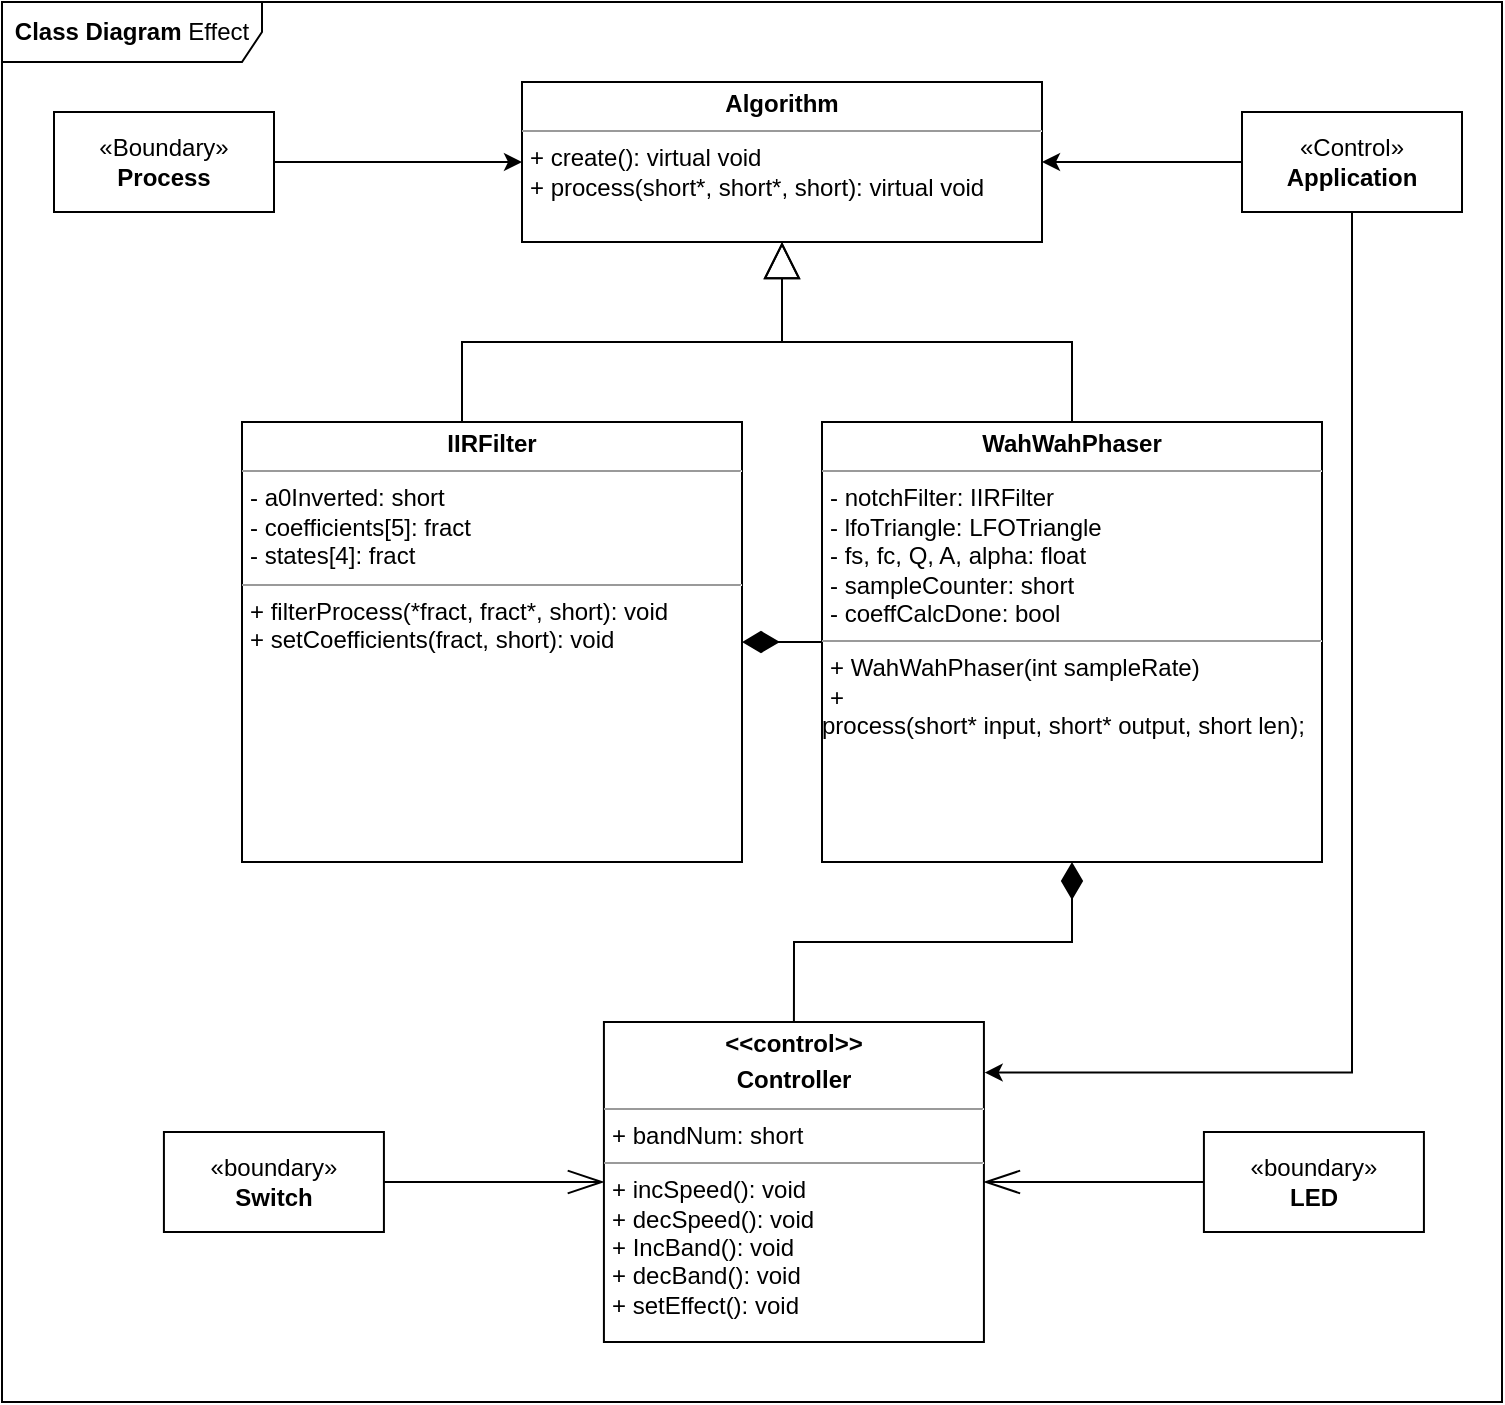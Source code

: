 <mxfile version="21.3.7" type="github">
  <diagram name="Page-1" id="mkyZBIC4lGWMKzQgHTyW">
    <mxGraphModel dx="1103" dy="583" grid="1" gridSize="10" guides="1" tooltips="1" connect="1" arrows="1" fold="1" page="0" pageScale="1" pageWidth="850" pageHeight="1100" math="0" shadow="0">
      <root>
        <mxCell id="0" />
        <mxCell id="1" parent="0" />
        <mxCell id="U-eBqJCdHDlBayXhLPOj-1" value="«Boundary»&lt;br&gt;&lt;b&gt;Process&lt;/b&gt;" style="html=1;whiteSpace=wrap;" parent="1" vertex="1">
          <mxGeometry x="36" y="315" width="110" height="50" as="geometry" />
        </mxCell>
        <mxCell id="U-eBqJCdHDlBayXhLPOj-3" value="" style="edgeStyle=orthogonalEdgeStyle;rounded=0;orthogonalLoop=1;jettySize=auto;html=1;" parent="1" source="U-eBqJCdHDlBayXhLPOj-1" target="U-eBqJCdHDlBayXhLPOj-2" edge="1">
          <mxGeometry relative="1" as="geometry" />
        </mxCell>
        <mxCell id="U-eBqJCdHDlBayXhLPOj-2" value="&lt;p style=&quot;margin:0px;margin-top:4px;text-align:center;&quot;&gt;&lt;b&gt;Algorithm&lt;/b&gt;&lt;/p&gt;&lt;hr size=&quot;1&quot;&gt;&lt;p style=&quot;margin:0px;margin-left:4px;&quot;&gt;&lt;span style=&quot;background-color: initial;&quot;&gt;+ create(): virtual void&lt;/span&gt;&lt;br&gt;&lt;span style=&quot;background-color: initial;&quot;&gt;+ process(short*, short*, short): virtual void&lt;/span&gt;&lt;br&gt;&lt;/p&gt;&lt;p style=&quot;margin:0px;margin-left:4px;&quot;&gt;&lt;br&gt;&lt;/p&gt;" style="verticalAlign=top;align=left;overflow=fill;fontSize=12;fontFamily=Helvetica;html=1;whiteSpace=wrap;" parent="1" vertex="1">
          <mxGeometry x="270" y="300" width="260" height="80" as="geometry" />
        </mxCell>
        <mxCell id="U-eBqJCdHDlBayXhLPOj-7" value="&lt;p style=&quot;margin:0px;margin-top:4px;text-align:center;&quot;&gt;&lt;b&gt;IIRFilter&lt;/b&gt;&lt;/p&gt;&lt;hr size=&quot;1&quot;&gt;&lt;p style=&quot;margin:0px;margin-left:4px;&quot;&gt;- a0Inverted: short&lt;br&gt;&lt;/p&gt;&lt;p style=&quot;margin:0px;margin-left:4px;&quot;&gt;- coefficients[5]: fract&lt;/p&gt;&lt;p style=&quot;margin:0px;margin-left:4px;&quot;&gt;- states[4]: fract&lt;/p&gt;&lt;hr size=&quot;1&quot;&gt;&lt;p style=&quot;margin:0px;margin-left:4px;&quot;&gt;+ filterProcess(*fract, fract*, short): void&lt;br&gt;+ setCoefficients(fract, short): void&lt;/p&gt;" style="verticalAlign=top;align=left;overflow=fill;fontSize=12;fontFamily=Helvetica;html=1;whiteSpace=wrap;" parent="1" vertex="1">
          <mxGeometry x="130" y="470" width="250" height="220" as="geometry" />
        </mxCell>
        <mxCell id="U-eBqJCdHDlBayXhLPOj-13" style="edgeStyle=orthogonalEdgeStyle;rounded=0;orthogonalLoop=1;jettySize=auto;html=1;exitX=0;exitY=0.5;exitDx=0;exitDy=0;entryX=1;entryY=0.5;entryDx=0;entryDy=0;endArrow=diamondThin;endFill=1;strokeWidth=1;endSize=16;" parent="1" target="U-eBqJCdHDlBayXhLPOj-7" edge="1" source="U-eBqJCdHDlBayXhLPOj-9">
          <mxGeometry relative="1" as="geometry">
            <mxPoint x="626" y="648" as="sourcePoint" />
            <Array as="points">
              <mxPoint x="400" y="580" />
              <mxPoint x="400" y="580" />
            </Array>
          </mxGeometry>
        </mxCell>
        <mxCell id="U-eBqJCdHDlBayXhLPOj-9" value="&lt;p style=&quot;margin:0px;margin-top:4px;text-align:center;&quot;&gt;&lt;b&gt;WahWahPhaser&lt;/b&gt;&lt;/p&gt;&lt;hr size=&quot;1&quot;&gt;&lt;p style=&quot;margin:0px;margin-left:4px;&quot;&gt;- notchFilter: IIRFilter&lt;br&gt;- lfoTriangle: LFOTriangle&lt;/p&gt;&lt;p style=&quot;margin:0px;margin-left:4px;&quot;&gt;- fs, fc, Q, A, alpha: float&lt;/p&gt;&lt;p style=&quot;margin:0px;margin-left:4px;&quot;&gt;- sampleCounter: short&lt;/p&gt;&lt;p style=&quot;margin:0px;margin-left:4px;&quot;&gt;- coeffCalcDone: bool&lt;/p&gt;&lt;hr size=&quot;1&quot;&gt;&lt;p style=&quot;margin:0px;margin-left:4px;&quot;&gt;+ WahWahPhaser(int sampleRate)&lt;/p&gt;&lt;p style=&quot;margin:0px;margin-left:4px;&quot;&gt;+&amp;nbsp;&lt;/p&gt;process(short* input, short* output, short len);" style="verticalAlign=top;align=left;overflow=fill;fontSize=12;fontFamily=Helvetica;html=1;whiteSpace=wrap;" parent="1" vertex="1">
          <mxGeometry x="420" y="470" width="250" height="220" as="geometry" />
        </mxCell>
        <mxCell id="U-eBqJCdHDlBayXhLPOj-17" style="edgeStyle=orthogonalEdgeStyle;rounded=0;orthogonalLoop=1;jettySize=auto;html=1;exitX=0.5;exitY=0;exitDx=0;exitDy=0;entryX=0.5;entryY=1;entryDx=0;entryDy=0;endArrow=block;endFill=0;endSize=16;targetPerimeterSpacing=6;" parent="1" source="U-eBqJCdHDlBayXhLPOj-9" target="U-eBqJCdHDlBayXhLPOj-2" edge="1">
          <mxGeometry relative="1" as="geometry">
            <mxPoint x="430.96" y="390" as="targetPoint" />
          </mxGeometry>
        </mxCell>
        <mxCell id="U-eBqJCdHDlBayXhLPOj-21" style="edgeStyle=orthogonalEdgeStyle;rounded=0;orthogonalLoop=1;jettySize=auto;html=1;exitX=0;exitY=0.5;exitDx=0;exitDy=0;entryX=1;entryY=0.5;entryDx=0;entryDy=0;" parent="1" source="U-eBqJCdHDlBayXhLPOj-20" target="U-eBqJCdHDlBayXhLPOj-2" edge="1">
          <mxGeometry relative="1" as="geometry" />
        </mxCell>
        <mxCell id="U-eBqJCdHDlBayXhLPOj-22" style="edgeStyle=orthogonalEdgeStyle;rounded=0;orthogonalLoop=1;jettySize=auto;html=1;exitX=0.5;exitY=1;exitDx=0;exitDy=0;entryX=1.002;entryY=0.158;entryDx=0;entryDy=0;entryPerimeter=0;" parent="1" source="U-eBqJCdHDlBayXhLPOj-20" target="U-eBqJCdHDlBayXhLPOj-23" edge="1">
          <mxGeometry relative="1" as="geometry">
            <mxPoint x="756.118" y="820" as="targetPoint" />
            <Array as="points">
              <mxPoint x="685" y="795" />
            </Array>
          </mxGeometry>
        </mxCell>
        <mxCell id="U-eBqJCdHDlBayXhLPOj-20" value="«Control»&lt;br&gt;&lt;b&gt;Application&lt;/b&gt;" style="html=1;whiteSpace=wrap;" parent="1" vertex="1">
          <mxGeometry x="630" y="315" width="110" height="50" as="geometry" />
        </mxCell>
        <mxCell id="U-eBqJCdHDlBayXhLPOj-23" value="&lt;p style=&quot;margin:0px;margin-top:4px;text-align:center;&quot;&gt;&lt;b&gt;&amp;lt;&amp;lt;control&amp;gt;&amp;gt;&lt;/b&gt;&lt;/p&gt;&lt;p style=&quot;margin:0px;margin-top:4px;text-align:center;&quot;&gt;&lt;b&gt;Controller&lt;/b&gt;&lt;/p&gt;&lt;hr size=&quot;1&quot;&gt;&lt;p style=&quot;margin:0px;margin-left:4px;&quot;&gt;+ bandNum: short&lt;br&gt;&lt;/p&gt;&lt;hr size=&quot;1&quot;&gt;&lt;p style=&quot;margin:0px;margin-left:4px;&quot;&gt;+ incSpeed(): void&lt;br&gt;+ decSpeed(): void&lt;/p&gt;&lt;p style=&quot;margin:0px;margin-left:4px;&quot;&gt;+ IncBand(): void&lt;/p&gt;&lt;p style=&quot;margin:0px;margin-left:4px;&quot;&gt;+ decBand(): void&lt;/p&gt;&lt;p style=&quot;margin:0px;margin-left:4px;&quot;&gt;+ setEffect(): void&lt;/p&gt;" style="verticalAlign=top;align=left;overflow=fill;fontSize=12;fontFamily=Helvetica;html=1;whiteSpace=wrap;" parent="1" vertex="1">
          <mxGeometry x="310.96" y="770" width="190" height="160" as="geometry" />
        </mxCell>
        <mxCell id="U-eBqJCdHDlBayXhLPOj-25" style="edgeStyle=orthogonalEdgeStyle;rounded=0;orthogonalLoop=1;jettySize=auto;html=1;exitX=1;exitY=0.5;exitDx=0;exitDy=0;entryX=0;entryY=0.5;entryDx=0;entryDy=0;endArrow=openThin;endFill=0;endSize=16;" parent="1" source="U-eBqJCdHDlBayXhLPOj-24" target="U-eBqJCdHDlBayXhLPOj-23" edge="1">
          <mxGeometry relative="1" as="geometry" />
        </mxCell>
        <mxCell id="U-eBqJCdHDlBayXhLPOj-24" value="«boundary»&lt;br&gt;&lt;b&gt;Switch&lt;/b&gt;" style="html=1;whiteSpace=wrap;" parent="1" vertex="1">
          <mxGeometry x="90.96" y="825" width="110" height="50" as="geometry" />
        </mxCell>
        <mxCell id="U-eBqJCdHDlBayXhLPOj-27" style="edgeStyle=orthogonalEdgeStyle;rounded=0;orthogonalLoop=1;jettySize=auto;html=1;exitX=0;exitY=0.5;exitDx=0;exitDy=0;entryX=1;entryY=0.5;entryDx=0;entryDy=0;endArrow=openThin;endFill=0;endSize=16;" parent="1" source="U-eBqJCdHDlBayXhLPOj-26" target="U-eBqJCdHDlBayXhLPOj-23" edge="1">
          <mxGeometry relative="1" as="geometry" />
        </mxCell>
        <mxCell id="U-eBqJCdHDlBayXhLPOj-26" value="«boundary»&lt;br&gt;&lt;b&gt;LED&lt;/b&gt;" style="html=1;whiteSpace=wrap;" parent="1" vertex="1">
          <mxGeometry x="610.96" y="825" width="110" height="50" as="geometry" />
        </mxCell>
        <mxCell id="FJfCPhcnQLnR4iK8ZX7p-1" value="&lt;b&gt;Class Diagram &lt;/b&gt;Effect" style="shape=umlFrame;whiteSpace=wrap;html=1;pointerEvents=0;width=130;height=30;" parent="1" vertex="1">
          <mxGeometry x="10" y="260" width="750" height="700" as="geometry" />
        </mxCell>
        <mxCell id="xwgXwGr0kcPOqxEaEtM4-1" style="edgeStyle=orthogonalEdgeStyle;rounded=0;orthogonalLoop=1;jettySize=auto;html=1;exitX=0.5;exitY=0;exitDx=0;exitDy=0;entryX=0.5;entryY=1;entryDx=0;entryDy=0;endArrow=block;endFill=0;endSize=16;targetPerimeterSpacing=6;" edge="1" parent="1" source="U-eBqJCdHDlBayXhLPOj-7" target="U-eBqJCdHDlBayXhLPOj-2">
          <mxGeometry relative="1" as="geometry">
            <mxPoint x="415" y="390" as="targetPoint" />
            <mxPoint x="416" y="460" as="sourcePoint" />
            <Array as="points">
              <mxPoint x="240" y="430" />
              <mxPoint x="400" y="430" />
            </Array>
          </mxGeometry>
        </mxCell>
        <mxCell id="xwgXwGr0kcPOqxEaEtM4-2" style="edgeStyle=orthogonalEdgeStyle;rounded=0;orthogonalLoop=1;jettySize=auto;html=1;exitX=0.5;exitY=0;exitDx=0;exitDy=0;entryX=0.5;entryY=1;entryDx=0;entryDy=0;endArrow=diamondThin;endFill=1;strokeWidth=1;endSize=16;" edge="1" parent="1" source="U-eBqJCdHDlBayXhLPOj-23" target="U-eBqJCdHDlBayXhLPOj-9">
          <mxGeometry relative="1" as="geometry">
            <mxPoint x="460" y="590" as="sourcePoint" />
            <Array as="points">
              <mxPoint x="406" y="730" />
              <mxPoint x="545" y="730" />
            </Array>
            <mxPoint x="360" y="590" as="targetPoint" />
          </mxGeometry>
        </mxCell>
      </root>
    </mxGraphModel>
  </diagram>
</mxfile>

